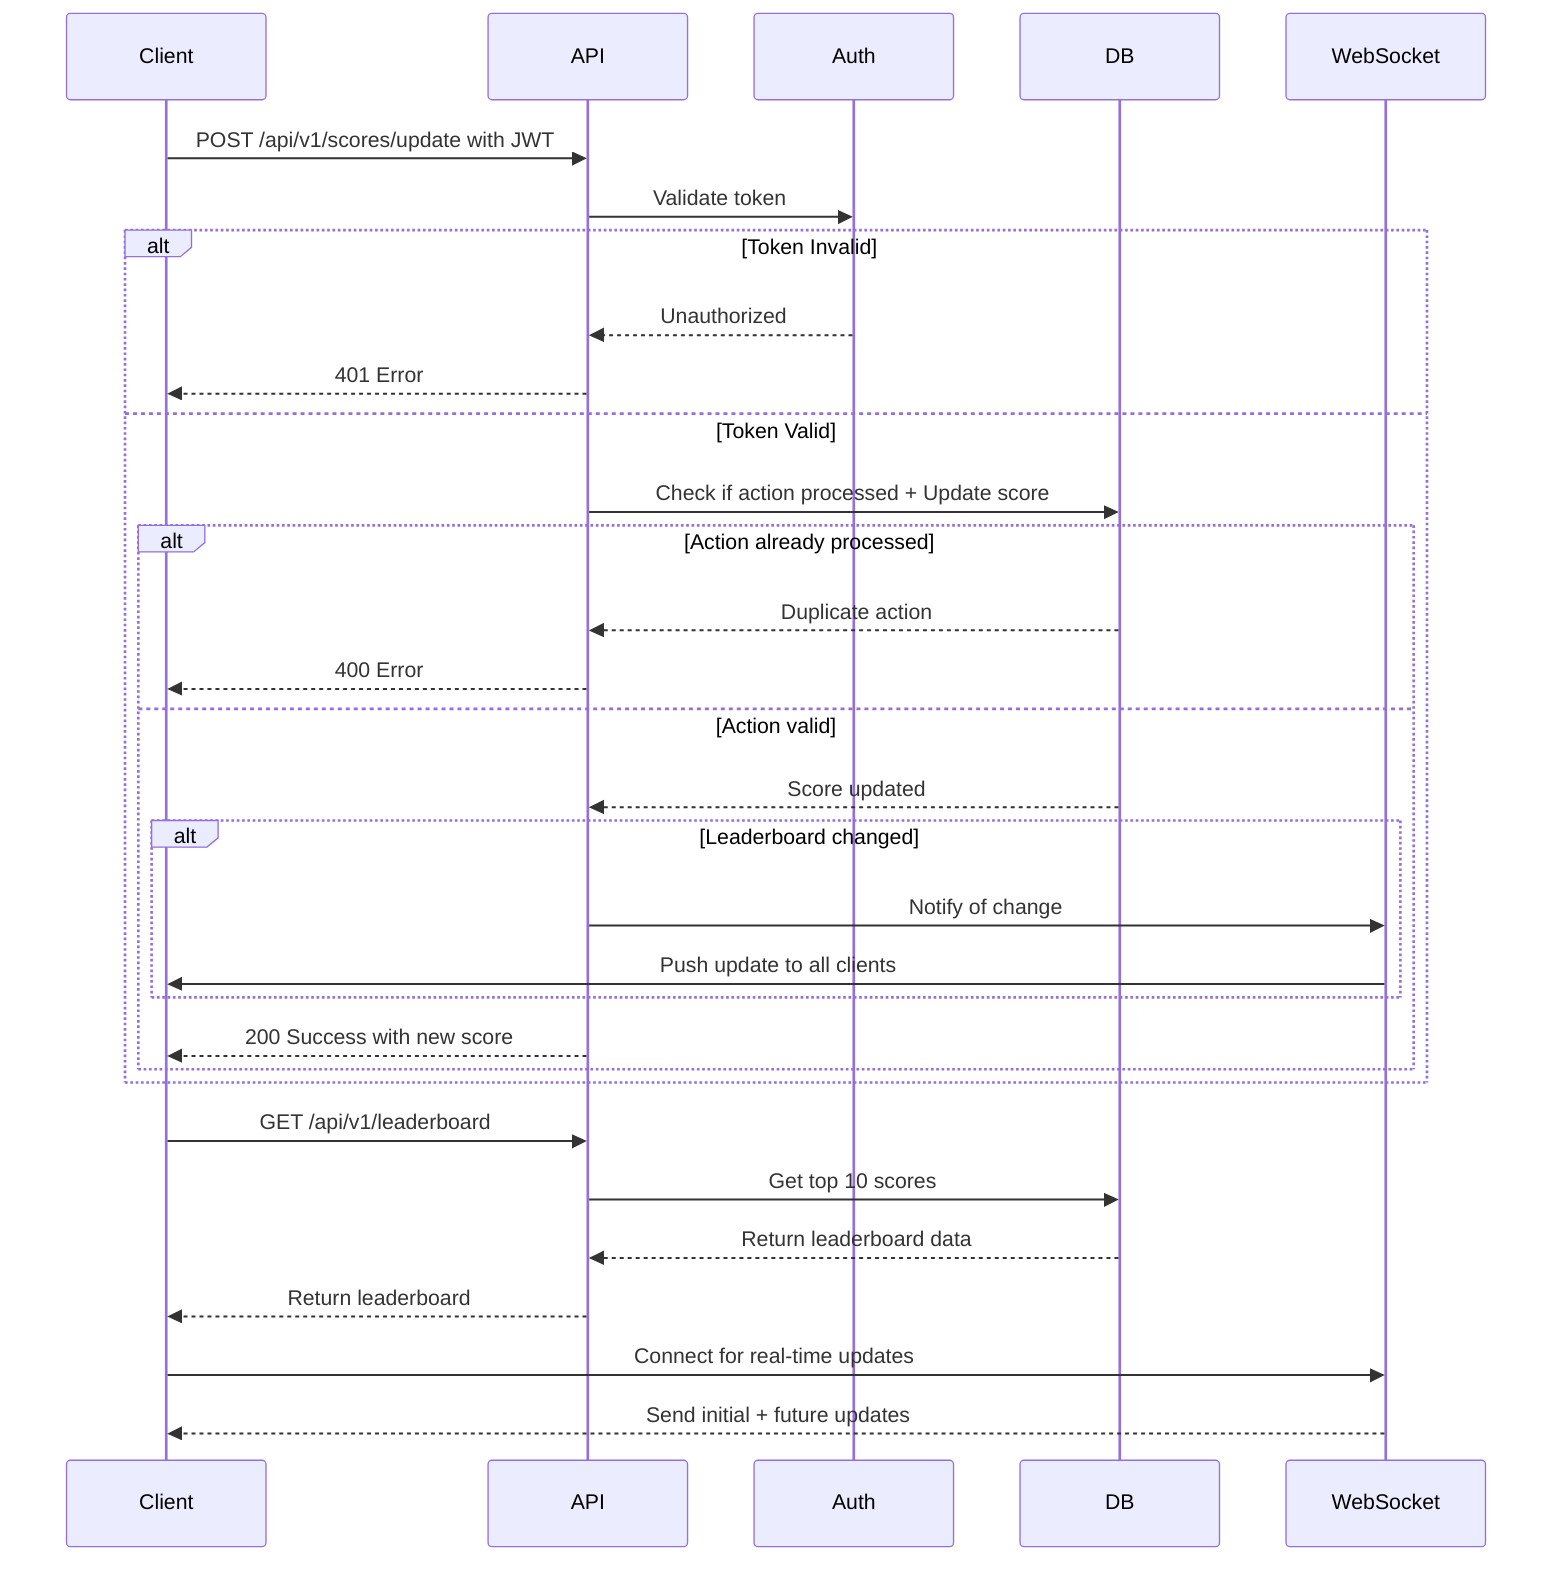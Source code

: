 sequenceDiagram
    participant Client
    participant API
    participant Auth
    participant DB
    participant WebSocket
    
    Client->>API: POST /api/v1/scores/update with JWT
    API->>Auth: Validate token
    
    alt Token Invalid
        Auth-->>API: Unauthorized
        API-->>Client: 401 Error
    else Token Valid
        API->>DB: Check if action processed + Update score
        
        alt Action already processed
            DB-->>API: Duplicate action
            API-->>Client: 400 Error
        else Action valid
            DB-->>API: Score updated
            
            alt Leaderboard changed
                API->>WebSocket: Notify of change
                WebSocket->>Client: Push update to all clients
            end
            
            API-->>Client: 200 Success with new score
        end
    end
    
    Client->>API: GET /api/v1/leaderboard
    API->>DB: Get top 10 scores
    DB-->>API: Return leaderboard data
    API-->>Client: Return leaderboard
    
    Client->>WebSocket: Connect for real-time updates
    WebSocket-->>Client: Send initial + future updates